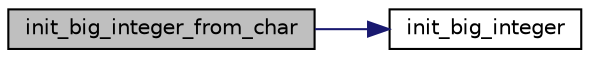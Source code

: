 digraph "init_big_integer_from_char"
{
  edge [fontname="Helvetica",fontsize="10",labelfontname="Helvetica",labelfontsize="10"];
  node [fontname="Helvetica",fontsize="10",shape=record];
  rankdir="LR";
  Node1 [label="init_big_integer_from_char",height=0.2,width=0.4,color="black", fillcolor="grey75", style="filled" fontcolor="black"];
  Node1 -> Node2 [color="midnightblue",fontsize="10",style="solid"];
  Node2 [label="init_big_integer",height=0.2,width=0.4,color="black", fillcolor="white", style="filled",URL="$big__integer__impl_8h.html#a12a72eb0245b2fbd9cce5dacaf877a72"];
}
